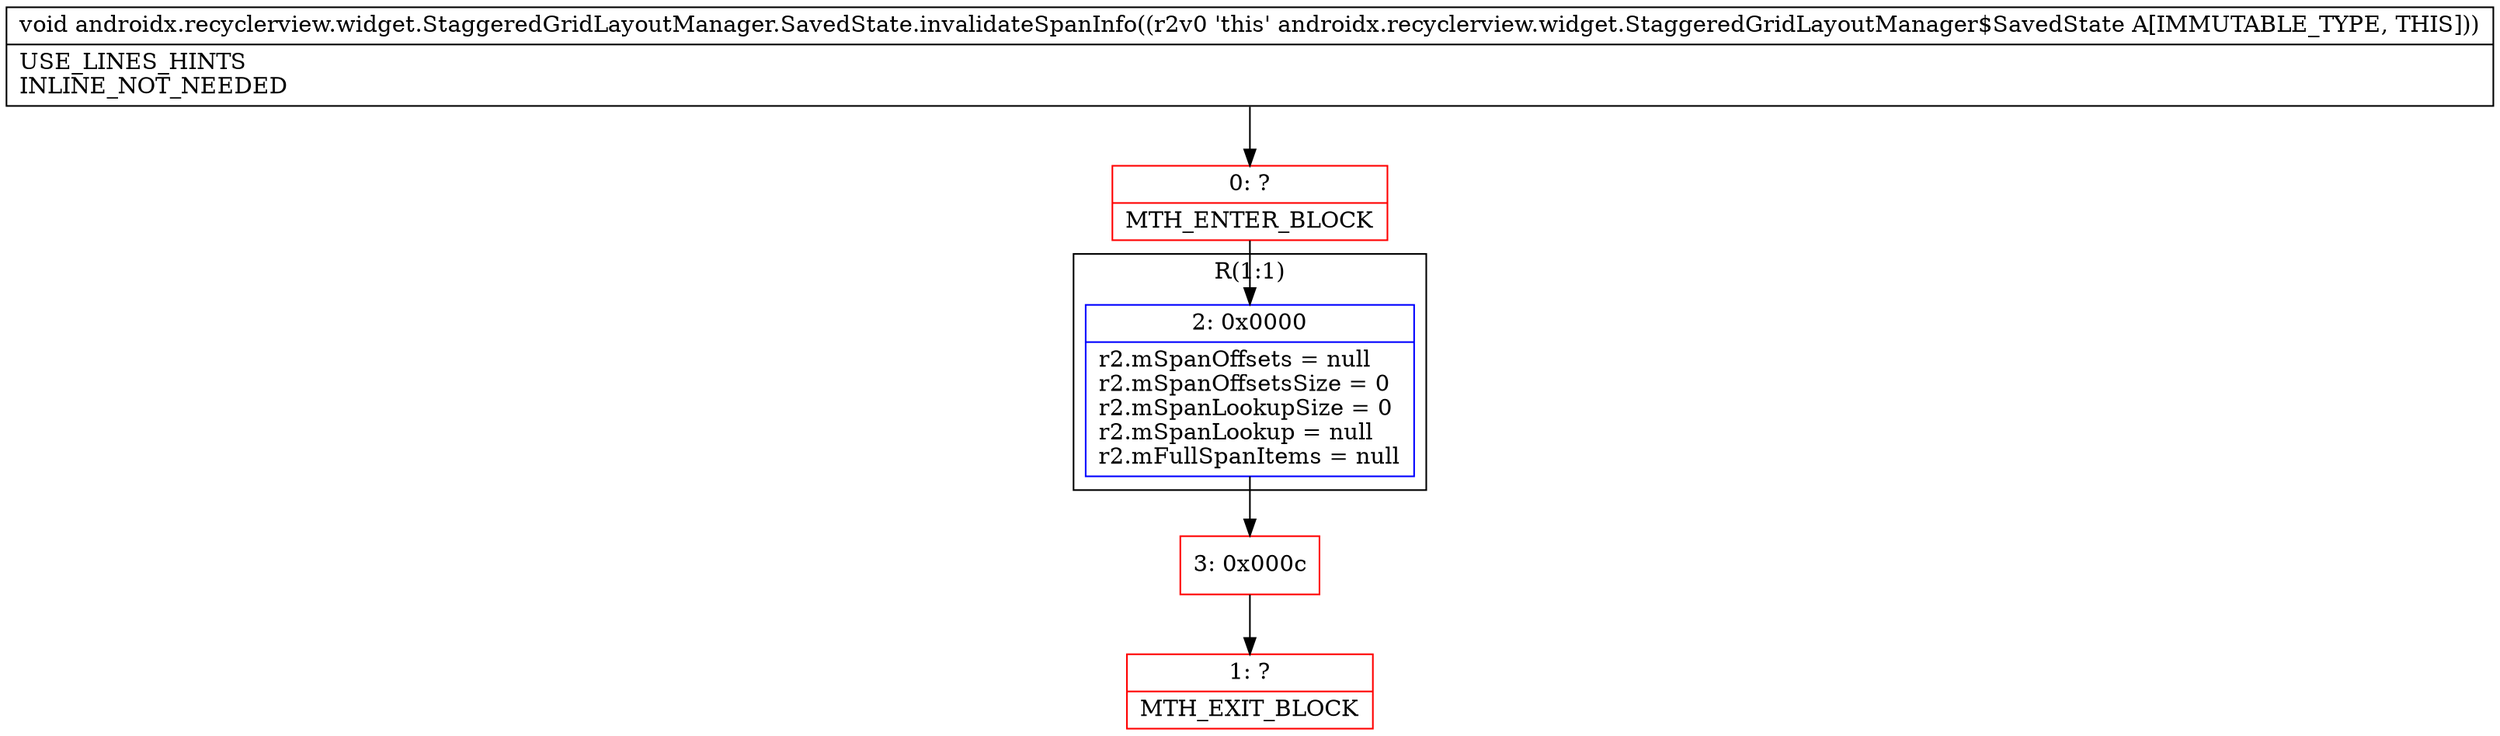digraph "CFG forandroidx.recyclerview.widget.StaggeredGridLayoutManager.SavedState.invalidateSpanInfo()V" {
subgraph cluster_Region_1866906771 {
label = "R(1:1)";
node [shape=record,color=blue];
Node_2 [shape=record,label="{2\:\ 0x0000|r2.mSpanOffsets = null\lr2.mSpanOffsetsSize = 0\lr2.mSpanLookupSize = 0\lr2.mSpanLookup = null\lr2.mFullSpanItems = null\l}"];
}
Node_0 [shape=record,color=red,label="{0\:\ ?|MTH_ENTER_BLOCK\l}"];
Node_3 [shape=record,color=red,label="{3\:\ 0x000c}"];
Node_1 [shape=record,color=red,label="{1\:\ ?|MTH_EXIT_BLOCK\l}"];
MethodNode[shape=record,label="{void androidx.recyclerview.widget.StaggeredGridLayoutManager.SavedState.invalidateSpanInfo((r2v0 'this' androidx.recyclerview.widget.StaggeredGridLayoutManager$SavedState A[IMMUTABLE_TYPE, THIS]))  | USE_LINES_HINTS\lINLINE_NOT_NEEDED\l}"];
MethodNode -> Node_0;Node_2 -> Node_3;
Node_0 -> Node_2;
Node_3 -> Node_1;
}

